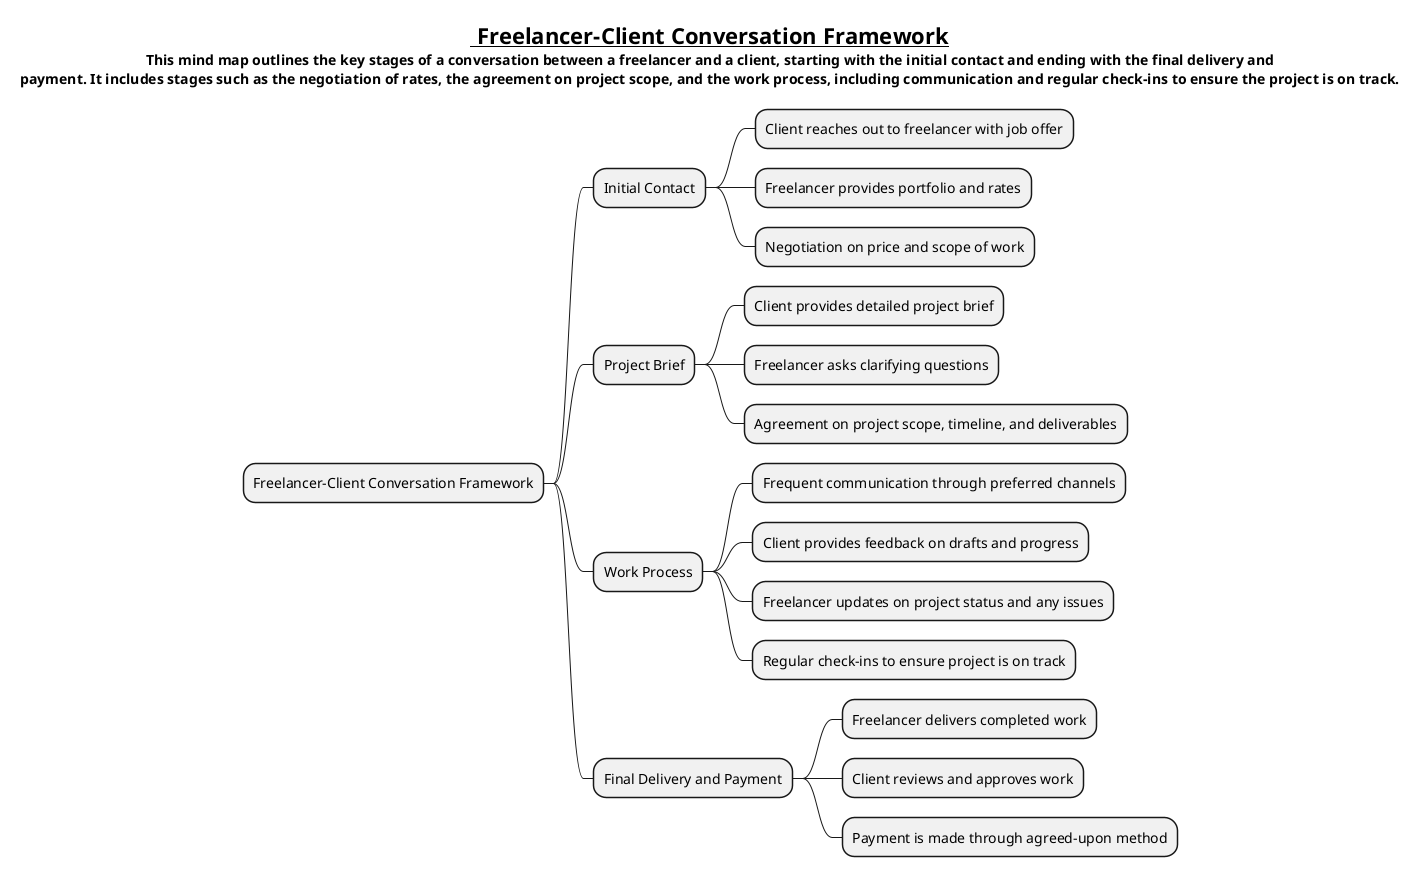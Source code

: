 @startmindmap

title = __ Freelancer-Client Conversation Framework__ \n This mind map outlines the key stages of a conversation between a freelancer and a client, starting with the initial contact and ending with the final delivery and \npayment. It includes stages such as the negotiation of rates, the agreement on project scope, and the work process, including communication and regular check-ins to ensure the project is on track.






* Freelancer-Client Conversation Framework

** Initial Contact
*** Client reaches out to freelancer with job offer
*** Freelancer provides portfolio and rates
*** Negotiation on price and scope of work

** Project Brief
*** Client provides detailed project brief
*** Freelancer asks clarifying questions
*** Agreement on project scope, timeline, and deliverables

** Work Process
*** Frequent communication through preferred channels
*** Client provides feedback on drafts and progress
*** Freelancer updates on project status and any issues
*** Regular check-ins to ensure project is on track

** Final Delivery and Payment
*** Freelancer delivers completed work
*** Client reviews and approves work
*** Payment is made through agreed-upon method

@endmindmap

